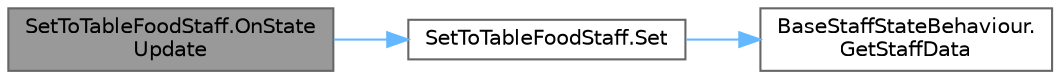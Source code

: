 digraph "SetToTableFoodStaff.OnStateUpdate"
{
 // LATEX_PDF_SIZE
  bgcolor="transparent";
  edge [fontname=Helvetica,fontsize=10,labelfontname=Helvetica,labelfontsize=10];
  node [fontname=Helvetica,fontsize=10,shape=box,height=0.2,width=0.4];
  rankdir="LR";
  Node1 [id="Node000001",label="SetToTableFoodStaff.OnState\lUpdate",height=0.2,width=0.4,color="gray40", fillcolor="grey60", style="filled", fontcolor="black",tooltip=" "];
  Node1 -> Node2 [id="edge3_Node000001_Node000002",color="steelblue1",style="solid",tooltip=" "];
  Node2 [id="Node000002",label="SetToTableFoodStaff.Set",height=0.2,width=0.4,color="grey40", fillcolor="white", style="filled",URL="$class_set_to_table_food_staff.html#a1439c1b6105f946c8587d77e597821f4",tooltip=" "];
  Node2 -> Node3 [id="edge4_Node000002_Node000003",color="steelblue1",style="solid",tooltip=" "];
  Node3 [id="Node000003",label="BaseStaffStateBehaviour.\lGetStaffData",height=0.2,width=0.4,color="grey40", fillcolor="white", style="filled",URL="$class_base_staff_state_behaviour.html#aecf7aba8c57332905715f924eacef811",tooltip="スタッフ情報が存在するかのチェック"];
}
